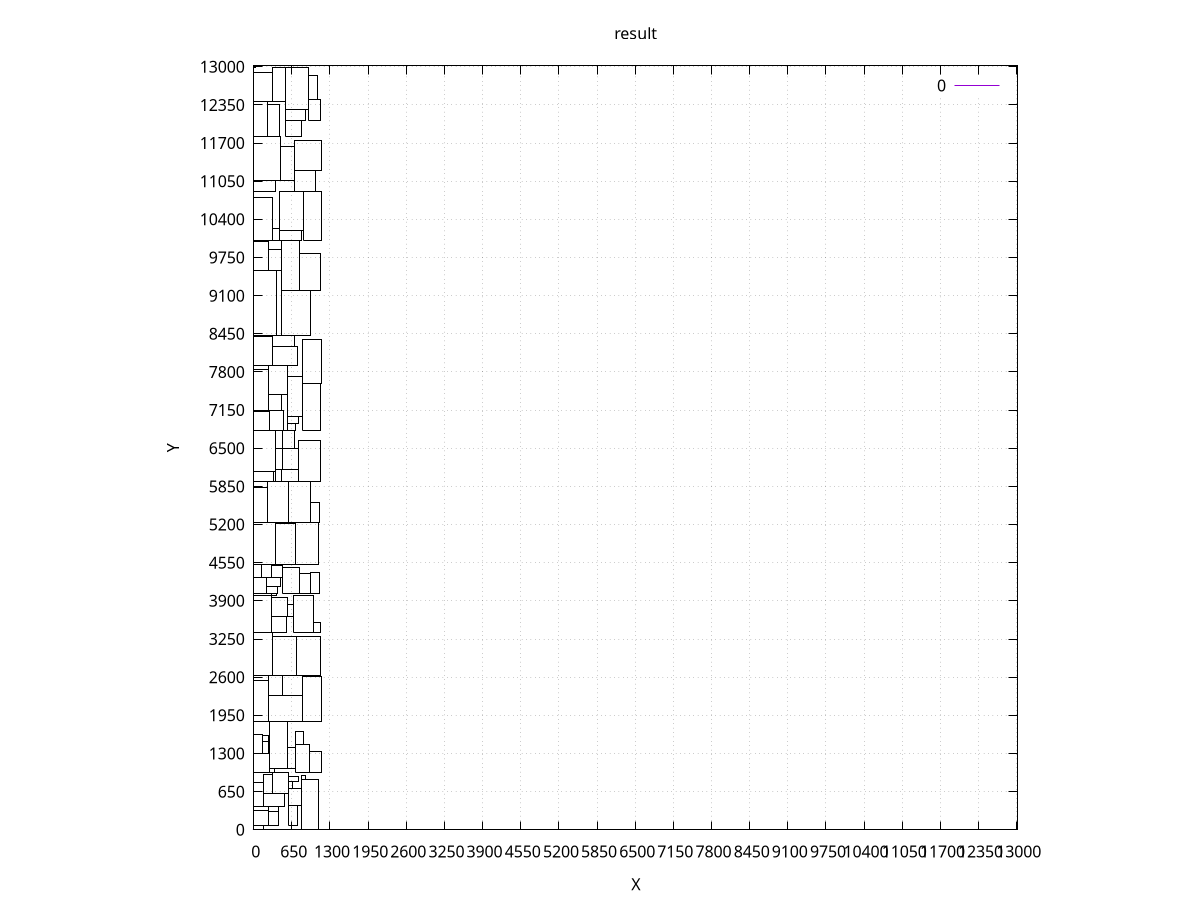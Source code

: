reset
set title "result"
set xlabel "X"
set ylabel "Y"
set object 1 rect from 255,80 to 425,310 lw 1 fs empty
#set label "T1_h1_0001" at 340,195 center
set object 2 rect from 150,1300 to 260,1510 lw 1 fs empty
#set label "T1_h1_0002" at 205,1405 center
set object 3 rect from 260,7145 to 475,7410 lw 1 fs empty
#set label "T1_h1_0003" at 367,7277 center
set object 4 rect from 365,5930 to 475,6140 lw 1 fs empty
#set label "T1_h1_0004" at 420,6035 center
set object 5 rect from 325,2625 to 735,3285 lw 1 fs empty
#set label "T1_h1_0005" at 530,2955 center
set object 6 rect from 0,11815 to 235,12405 lw 1 fs empty
#set label "T1_h1_0006" at 117,12110 center
set object 7 rect from 215,4025 to 400,4145 lw 1 fs empty
#set label "T1_h1_0007" at 307,4085 center
set object 8 rect from 270,6800 to 500,7145 lw 1 fs empty
#set label "T1_h1_0008" at 385,6972 center
set object 9 rect from 700,10875 to 1050,11235 lw 1 fs empty
#set label "T1_h1_0009" at 875,11055 center
set object 10 rect from 315,12405 to 550,12995 lw 1 fs empty
#set label "T1_h1_0010" at 432,12700 center
set object 11 rect from 0,3365 to 300,3985 lw 1 fs empty
#set label "T1_h1_0011" at 150,3675 center
set object 12 rect from 835,6800 to 1145,7610 lw 1 fs empty
#set label "T1_h1_0012" at 990,7205 center
set object 13 rect from 0,4515 to 380,5240 lw 1 fs empty
#set label "T1_h1_0013" at 190,4877 center
set object 14 rect from 0,7145 to 260,7835 lw 1 fs empty
#set label "T1_h1_0014" at 130,7490 center
set object 15 rect from 250,9535 to 480,9880 lw 1 fs empty
#set label "T1_h1_0015" at 365,9707 center
set object 16 rect from 150,1510 to 250,1610 lw 1 fs empty
#set label "T1_h1_0016" at 200,1560 center
set object 17 rect from 0,390 to 165,800 lw 1 fs empty
#set label "T1_h1_0017" at 82,595 center
set object 18 rect from 705,970 to 955,1450 lw 1 fs empty
#set label "T1_h1_0018" at 830,1210 center
set object 19 rect from 0,12995 to 25,13015 lw 1 fs empty
#set label "T1_h1_0019" at 12,13005 center
set object 20 rect from 550,12265 to 930,12990 lw 1 fs empty
#set label "T1_h1_0020" at 740,12627 center
set object 21 rect from 165,620 to 315,950 lw 1 fs empty
#set label "T1_h1_0021" at 240,785 center
set object 22 rect from 270,970 to 350,1040 lw 1 fs empty
#set label "T1_h1_0022" at 310,1005 center
set object 23 rect from 0,12405 to 315,12900 lw 1 fs empty
#set label "T1_h1_0023" at 157,12652 center
set object 24 rect from 0,5240 to 235,5830 lw 1 fs empty
#set label "T1_h1_0024" at 117,5535 center
set object 25 rect from 845,10035 to 1150,10875 lw 1 fs empty
#set label "T1_h1_0025" at 997,10455 center
set object 26 rect from 570,3635 to 680,3845 lw 1 fs empty
#set label "T1_h1_0026" at 625,3740 center
set object 27 rect from 835,7610 to 1160,8350 lw 1 fs empty
#set label "T1_h1_0027" at 997,7980 center
set object 28 rect from 840,1850 to 1160,2610 lw 1 fs empty
#set label "T1_h1_0028" at 1000,2230 center
set object 29 rect from 295,4295 to 485,4505 lw 1 fs empty
#set label "T1_h1_0029" at 390,4400 center
set object 30 rect from 1025,3365 to 1145,3525 lw 1 fs empty
#set label "T1_h1_0030" at 1085,3445 center
set object 31 rect from 575,7040 to 835,7730 lw 1 fs empty
#set label "T1_h1_0031" at 705,7385 center
set object 32 rect from 0,1300 to 150,1630 lw 1 fs empty
#set label "T1_h1_0032" at 75,1465 center
set object 33 rect from 965,5240 to 1115,5570 lw 1 fs empty
#set label "T1_h1_0033" at 1040,5405 center
set object 34 rect from 300,3635 to 570,3965 lw 1 fs empty
#set label "T1_h1_0034" at 435,3800 center
set object 35 rect from 140,4295 to 295,4515 lw 1 fs empty
#set label "T1_h1_0035" at 217,4405 center
set object 36 rect from 485,4025 to 780,4475 lw 1 fs empty
#set label "T1_h1_0036" at 632,4250 center
set object 37 rect from 0,1850 to 260,2540 lw 1 fs empty
#set label "T1_h1_0037" at 130,2195 center
set object 38 rect from 575,6920 to 760,7040 lw 1 fs empty
#set label "T1_h1_0038" at 667,6980 center
set object 39 rect from 700,11235 to 1155,11745 lw 1 fs empty
#set label "T1_h1_0039" at 927,11490 center
set object 40 rect from 365,6140 to 490,6500 lw 1 fs empty
#set label "T1_h1_0040" at 427,6320 center
set object 41 rect from 165,390 to 525,620 lw 1 fs empty
#set label "T1_h1_0041" at 345,505 center
set object 42 rect from 0,970 to 270,1300 lw 1 fs empty
#set label "T1_h1_0042" at 135,1135 center
set object 43 rect from 705,1450 to 845,1670 lw 1 fs empty
#set label "T1_h1_0043" at 775,1560 center
set object 44 rect from 0,2625 to 325,3365 lw 1 fs empty
#set label "T1_h1_0044" at 162,2995 center
set object 45 rect from 380,4515 to 720,5215 lw 1 fs empty
#set label "T1_h1_0045" at 550,4865 center
set object 46 rect from 575,6800 to 710,6920 lw 1 fs empty
#set label "T1_h1_0046" at 642,6860 center
set object 47 rect from 465,11055 to 700,11645 lw 1 fs empty
#set label "T1_h1_0047" at 582,11350 center
set object 48 rect from 215,4145 to 455,4295 lw 1 fs empty
#set label "T1_h1_0048" at 335,4220 center
set object 49 rect from 590,80 to 740,410 lw 1 fs empty
#set label "T1_h1_0049" at 665,245 center
set object 50 rect from 0,8415 to 395,9535 lw 1 fs empty
#set label "T1_h1_0050" at 197,8975 center
set object 51 rect from 260,2280 to 490,2625 lw 1 fs empty
#set label "T1_h1_0051" at 375,2452 center
set object 52 rect from 780,4025 to 960,4365 lw 1 fs empty
#set label "T1_h1_0052" at 870,4195 center
set object 53 rect from 490,6140 to 765,6490 lw 1 fs empty
#set label "T1_h1_0053" at 627,6315 center
set object 54 rect from 735,2625 to 1140,3285 lw 1 fs empty
#set label "T1_h1_0054" at 937,2955 center
set object 55 rect from 590,700 to 665,820 lw 1 fs empty
#set label "T1_h1_0055" at 627,760 center
set object 56 rect from 270,1040 to 580,1850 lw 1 fs empty
#set label "T1_h1_0056" at 425,1445 center
set object 57 rect from 590,820 to 765,900 lw 1 fs empty
#set label "T1_h1_0057" at 677,860 center
set object 58 rect from 0,6110 to 365,6800 lw 1 fs empty
#set label "T1_h1_0058" at 182,6455 center
set object 59 rect from 435,10035 to 820,10215 lw 1 fs empty
#set label "T1_h1_0059" at 627,10125 center
set object 60 rect from 0,4295 to 140,4515 lw 1 fs empty
#set label "T1_h1_0060" at 70,4405 center
set object 61 rect from 0,7905 to 315,8400 lw 1 fs empty
#set label "T1_h1_0061" at 157,8152 center
set object 62 rect from 0,10875 to 370,11055 lw 1 fs empty
#set label "T1_h1_0062" at 185,10965 center
set object 63 rect from 600,5240 to 965,5930 lw 1 fs empty
#set label "T1_h1_0063" at 782,5585 center
set object 64 rect from 0,80 to 255,330 lw 1 fs empty
#set label "T1_h1_0064" at 127,205 center
set object 65 rect from 810,860 to 880,930 lw 1 fs empty
#set label "T1_h1_0065" at 845,895 center
set object 66 rect from 315,7905 to 750,8235 lw 1 fs empty
#set label "T1_h1_0066" at 532,8070 center
set object 67 rect from 580,1040 to 705,1400 lw 1 fs empty
#set label "T1_h1_0067" at 642,1220 center
set object 68 rect from 0,11055 to 465,11815 lw 1 fs empty
#set label "T1_h1_0068" at 232,11435 center
set object 69 rect from 260,7410 to 575,7905 lw 1 fs empty
#set label "T1_h1_0069" at 417,7657 center
set object 70 rect from 315,620 to 590,970 lw 1 fs empty
#set label "T1_h1_0070" at 452,795 center
set object 71 rect from 0,4025 to 215,4290 lw 1 fs empty
#set label "T1_h1_0071" at 107,4157 center
set object 72 rect from 550,12085 to 885,12265 lw 1 fs empty
#set label "T1_h1_0072" at 717,12175 center
set object 73 rect from 550,11815 to 815,12085 lw 1 fs empty
#set label "T1_h1_0073" at 682,11950 center
set object 74 rect from 720,4515 to 1100,5240 lw 1 fs empty
#set label "T1_h1_0074" at 910,4877 center
set object 75 rect from 930,12085 to 1135,12445 lw 1 fs empty
#set label "T1_h1_0075" at 1032,12265 center
set object 76 rect from 235,5240 to 600,5930 lw 1 fs empty
#set label "T1_h1_0076" at 417,5585 center
set object 77 rect from 480,8415 to 965,9195 lw 1 fs empty
#set label "T1_h1_0077" at 722,8805 center
set object 78 rect from 680,3365 to 1025,3995 lw 1 fs empty
#set label "T1_h1_0078" at 852,3680 center
set object 79 rect from 0,6800 to 270,7130 lw 1 fs empty
#set label "T1_h1_0079" at 135,6965 center
set object 80 rect from 235,11815 to 445,12365 lw 1 fs empty
#set label "T1_h1_0080" at 340,12090 center
set object 81 rect from 0,5930 to 335,6110 lw 1 fs empty
#set label "T1_h1_0081" at 167,6020 center
set object 82 rect from 955,970 to 1160,1330 lw 1 fs empty
#set label "T1_h1_0082" at 1057,1150 center
set object 83 rect from 435,10215 to 845,10875 lw 1 fs empty
#set label "T1_h1_0083" at 640,10545 center
set object 84 rect from 785,9195 to 1130,9825 lw 1 fs empty
#set label "T1_h1_0084" at 957,9510 center
set object 85 rect from 765,5930 to 1140,6640 lw 1 fs empty
#set label "T1_h1_0085" at 952,6285 center
set object 86 rect from 0,0 to 175,80 lw 1 fs empty
#set label "T1_h1_0086" at 87,40 center
set object 87 rect from 0,9535 to 250,10015 lw 1 fs empty
#set label "T1_h1_0087" at 125,9775 center
set object 88 rect from 930,12445 to 1095,12855 lw 1 fs empty
#set label "T1_h1_0088" at 1012,12650 center
set object 89 rect from 325,10035 to 435,10245 lw 1 fs empty
#set label "T1_h1_0089" at 380,10140 center
set object 90 rect from 810,0 to 1100,860 lw 1 fs empty
#set label "T1_h1_0090" at 955,430 center
set object 91 rect from 300,3995 to 390,4025 lw 1 fs empty
#set label "T1_h1_0091" at 345,4010 center
set object 92 rect from 490,6490 to 690,6800 lw 1 fs empty
#set label "T1_h1_0092" at 590,6645 center
set object 93 rect from 0,10035 to 325,10775 lw 1 fs empty
#set label "T1_h1_0093" at 162,10405 center
set object 94 rect from 590,410 to 810,700 lw 1 fs empty
#set label "T1_h1_0094" at 700,555 center
set object 95 rect from 260,1850 to 840,2280 lw 1 fs empty
#set label "T1_h1_0095" at 550,2065 center
set object 96 rect from 255,310 to 430,390 lw 1 fs empty
#set label "T1_h1_0096" at 342,350 center
set object 97 rect from 480,9195 to 785,10035 lw 1 fs empty
#set label "T1_h1_0097" at 632,9615 center
set object 98 rect from 960,4025 to 1120,4375 lw 1 fs empty
#set label "T1_h1_0098" at 1040,4200 center
set object 99 rect from 315,8235 to 700,8415 lw 1 fs empty
#set label "T1_h1_0099" at 507,8325 center
set object 100 rect from 300,3365 to 565,3635 lw 1 fs empty
#set label "T1_h1_0100" at 432,3500 center
set xtics 650
set ytics 650
set size square
set grid  
plot [0:13015][0:13015] 0
set terminal png size 1024,768
set output "td01.png"
replot
set terminal x11 persist size 1024,768
replot
